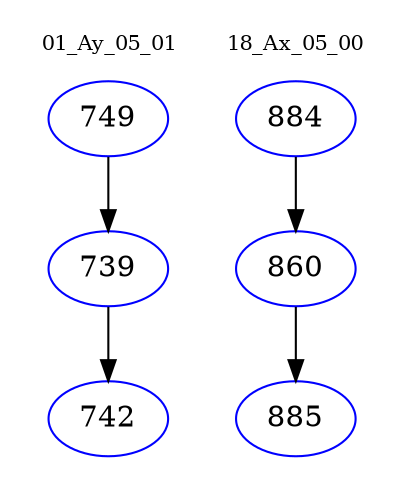 digraph{
subgraph cluster_0 {
color = white
label = "01_Ay_05_01";
fontsize=10;
T0_749 [label="749", color="blue"]
T0_749 -> T0_739 [color="black"]
T0_739 [label="739", color="blue"]
T0_739 -> T0_742 [color="black"]
T0_742 [label="742", color="blue"]
}
subgraph cluster_1 {
color = white
label = "18_Ax_05_00";
fontsize=10;
T1_884 [label="884", color="blue"]
T1_884 -> T1_860 [color="black"]
T1_860 [label="860", color="blue"]
T1_860 -> T1_885 [color="black"]
T1_885 [label="885", color="blue"]
}
}
